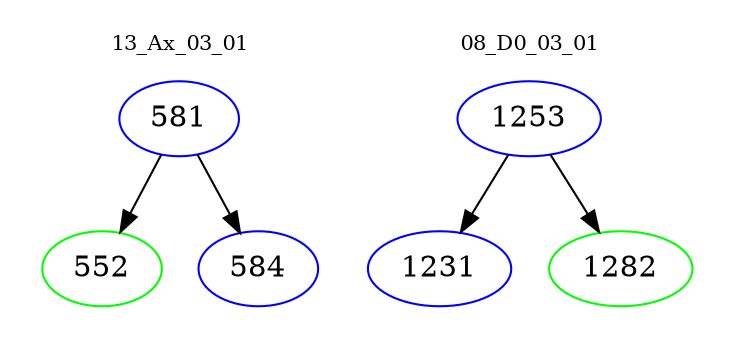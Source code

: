 digraph{
subgraph cluster_0 {
color = white
label = "13_Ax_03_01";
fontsize=10;
T0_581 [label="581", color="blue"]
T0_581 -> T0_552 [color="black"]
T0_552 [label="552", color="green"]
T0_581 -> T0_584 [color="black"]
T0_584 [label="584", color="blue"]
}
subgraph cluster_1 {
color = white
label = "08_D0_03_01";
fontsize=10;
T1_1253 [label="1253", color="blue"]
T1_1253 -> T1_1231 [color="black"]
T1_1231 [label="1231", color="blue"]
T1_1253 -> T1_1282 [color="black"]
T1_1282 [label="1282", color="green"]
}
}
